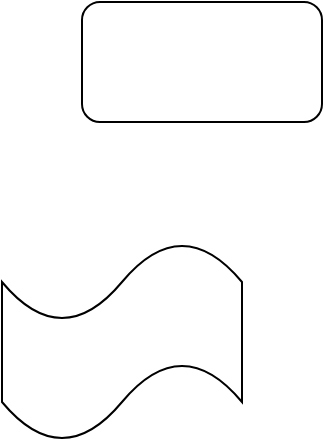 <mxfile version="15.9.4" type="github"><diagram id="YhMD_kbdvbdcdkTNWPrC" name="第 1 页"><mxGraphModel dx="1426" dy="891" grid="1" gridSize="10" guides="1" tooltips="1" connect="1" arrows="1" fold="1" page="1" pageScale="1" pageWidth="827" pageHeight="1169" math="0" shadow="0"><root><mxCell id="0"/><mxCell id="1" parent="0"/><mxCell id="fnm69hz72nofBk7PhUM1-1" value="" style="rounded=1;whiteSpace=wrap;html=1;" vertex="1" parent="1"><mxGeometry x="220" y="200" width="120" height="60" as="geometry"/></mxCell><mxCell id="fnm69hz72nofBk7PhUM1-2" value="" style="shape=tape;whiteSpace=wrap;html=1;" vertex="1" parent="1"><mxGeometry x="180" y="320" width="120" height="100" as="geometry"/></mxCell></root></mxGraphModel></diagram></mxfile>